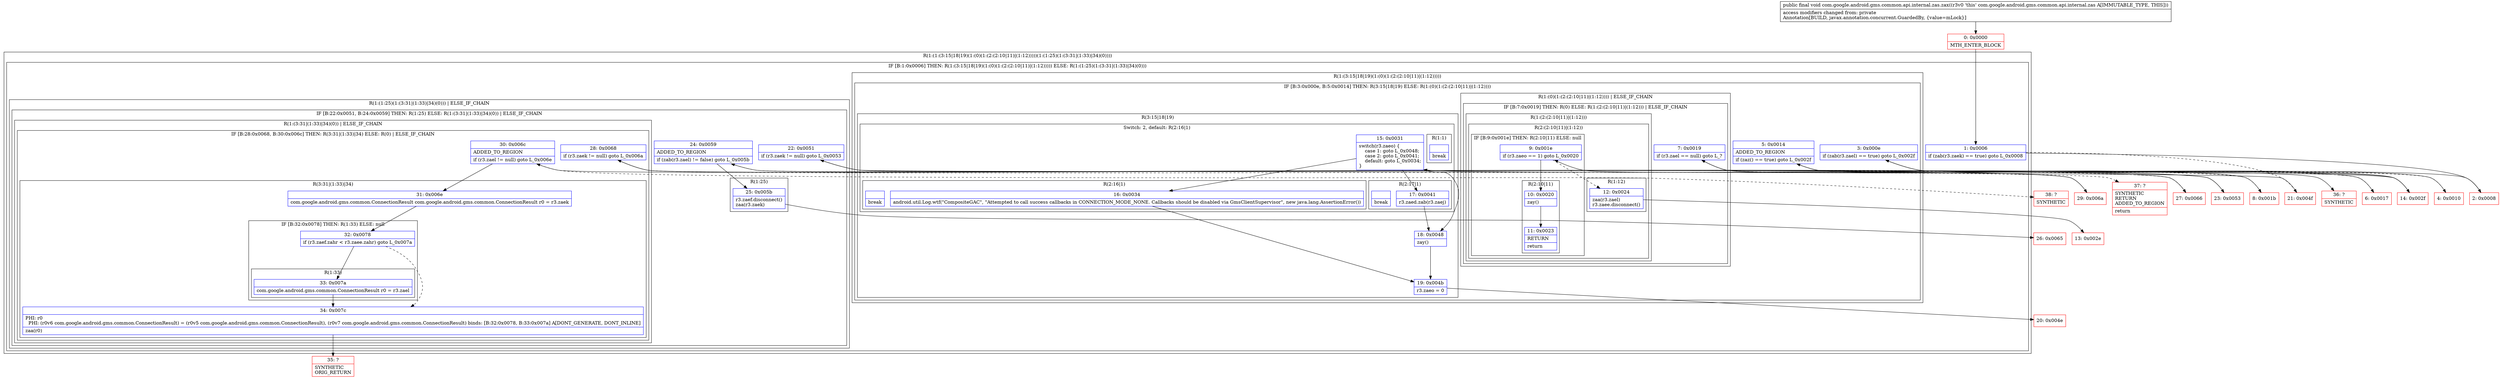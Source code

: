 digraph "CFG forcom.google.android.gms.common.api.internal.zas.zax()V" {
subgraph cluster_Region_914845233 {
label = "R(1:(1:(3:15|18|19)(1:(0)(1:(2:(2:10|11)|(1:12)))))(1:(1:25)(1:(3:31|(1:33)|34)(0))))";
node [shape=record,color=blue];
subgraph cluster_IfRegion_1420548989 {
label = "IF [B:1:0x0006] THEN: R(1:(3:15|18|19)(1:(0)(1:(2:(2:10|11)|(1:12))))) ELSE: R(1:(1:25)(1:(3:31|(1:33)|34)(0)))";
node [shape=record,color=blue];
Node_1 [shape=record,label="{1\:\ 0x0006|if (zab(r3.zaek) == true) goto L_0x0008\l}"];
subgraph cluster_Region_1079620093 {
label = "R(1:(3:15|18|19)(1:(0)(1:(2:(2:10|11)|(1:12)))))";
node [shape=record,color=blue];
subgraph cluster_IfRegion_323874860 {
label = "IF [B:3:0x000e, B:5:0x0014] THEN: R(3:15|18|19) ELSE: R(1:(0)(1:(2:(2:10|11)|(1:12))))";
node [shape=record,color=blue];
Node_3 [shape=record,label="{3\:\ 0x000e|if (zab(r3.zael) == true) goto L_0x002f\l}"];
Node_5 [shape=record,label="{5\:\ 0x0014|ADDED_TO_REGION\l|if (zaz() == true) goto L_0x002f\l}"];
subgraph cluster_Region_506917522 {
label = "R(3:15|18|19)";
node [shape=record,color=blue];
subgraph cluster_SwitchRegion_348959258 {
label = "Switch: 2, default: R(2:16|1)";
node [shape=record,color=blue];
Node_15 [shape=record,label="{15\:\ 0x0031|switch(r3.zaeo) \{\l    case 1: goto L_0x0048;\l    case 2: goto L_0x0041;\l    default: goto L_0x0034;\l\}\l}"];
subgraph cluster_Region_420949799 {
label = "R(1:1)";
node [shape=record,color=blue];
Node_InsnContainer_1697079481 [shape=record,label="{|break\l}"];
}
subgraph cluster_Region_1277996269 {
label = "R(2:17|1)";
node [shape=record,color=blue];
Node_17 [shape=record,label="{17\:\ 0x0041|r3.zaed.zab(r3.zaej)\l}"];
Node_InsnContainer_1031899920 [shape=record,label="{|break\l}"];
}
subgraph cluster_Region_500168080 {
label = "R(2:16|1)";
node [shape=record,color=blue];
Node_16 [shape=record,label="{16\:\ 0x0034|android.util.Log.wtf(\"CompositeGAC\", \"Attempted to call success callbacks in CONNECTION_MODE_NONE. Callbacks should be disabled via GmsClientSupervisor\", new java.lang.AssertionError())\l}"];
Node_InsnContainer_1135836216 [shape=record,label="{|break\l}"];
}
}
Node_18 [shape=record,label="{18\:\ 0x0048|zay()\l}"];
Node_19 [shape=record,label="{19\:\ 0x004b|r3.zaeo = 0\l}"];
}
subgraph cluster_Region_1783757671 {
label = "R(1:(0)(1:(2:(2:10|11)|(1:12)))) | ELSE_IF_CHAIN\l";
node [shape=record,color=blue];
subgraph cluster_IfRegion_1538864182 {
label = "IF [B:7:0x0019] THEN: R(0) ELSE: R(1:(2:(2:10|11)|(1:12))) | ELSE_IF_CHAIN\l";
node [shape=record,color=blue];
Node_7 [shape=record,label="{7\:\ 0x0019|if (r3.zael == null) goto L_?\l}"];
subgraph cluster_Region_968374692 {
label = "R(0)";
node [shape=record,color=blue];
}
subgraph cluster_Region_1630715927 {
label = "R(1:(2:(2:10|11)|(1:12)))";
node [shape=record,color=blue];
subgraph cluster_Region_81626517 {
label = "R(2:(2:10|11)|(1:12))";
node [shape=record,color=blue];
subgraph cluster_IfRegion_383195580 {
label = "IF [B:9:0x001e] THEN: R(2:10|11) ELSE: null";
node [shape=record,color=blue];
Node_9 [shape=record,label="{9\:\ 0x001e|if (r3.zaeo == 1) goto L_0x0020\l}"];
subgraph cluster_Region_1859811291 {
label = "R(2:10|11)";
node [shape=record,color=blue];
Node_10 [shape=record,label="{10\:\ 0x0020|zay()\l}"];
Node_11 [shape=record,label="{11\:\ 0x0023|RETURN\l|return\l}"];
}
}
subgraph cluster_Region_421474415 {
label = "R(1:12)";
node [shape=record,color=blue];
Node_12 [shape=record,label="{12\:\ 0x0024|zaa(r3.zael)\lr3.zaee.disconnect()\l}"];
}
}
}
}
}
}
}
subgraph cluster_Region_1896284148 {
label = "R(1:(1:25)(1:(3:31|(1:33)|34)(0))) | ELSE_IF_CHAIN\l";
node [shape=record,color=blue];
subgraph cluster_IfRegion_1605505681 {
label = "IF [B:22:0x0051, B:24:0x0059] THEN: R(1:25) ELSE: R(1:(3:31|(1:33)|34)(0)) | ELSE_IF_CHAIN\l";
node [shape=record,color=blue];
Node_22 [shape=record,label="{22\:\ 0x0051|if (r3.zaek != null) goto L_0x0053\l}"];
Node_24 [shape=record,label="{24\:\ 0x0059|ADDED_TO_REGION\l|if (zab(r3.zael) != false) goto L_0x005b\l}"];
subgraph cluster_Region_1651229203 {
label = "R(1:25)";
node [shape=record,color=blue];
Node_25 [shape=record,label="{25\:\ 0x005b|r3.zaef.disconnect()\lzaa(r3.zaek)\l}"];
}
subgraph cluster_Region_43457145 {
label = "R(1:(3:31|(1:33)|34)(0)) | ELSE_IF_CHAIN\l";
node [shape=record,color=blue];
subgraph cluster_IfRegion_1143520384 {
label = "IF [B:28:0x0068, B:30:0x006c] THEN: R(3:31|(1:33)|34) ELSE: R(0) | ELSE_IF_CHAIN\l";
node [shape=record,color=blue];
Node_28 [shape=record,label="{28\:\ 0x0068|if (r3.zaek != null) goto L_0x006a\l}"];
Node_30 [shape=record,label="{30\:\ 0x006c|ADDED_TO_REGION\l|if (r3.zael != null) goto L_0x006e\l}"];
subgraph cluster_Region_1254329187 {
label = "R(3:31|(1:33)|34)";
node [shape=record,color=blue];
Node_31 [shape=record,label="{31\:\ 0x006e|com.google.android.gms.common.ConnectionResult com.google.android.gms.common.ConnectionResult r0 = r3.zaek\l}"];
subgraph cluster_IfRegion_188811278 {
label = "IF [B:32:0x0078] THEN: R(1:33) ELSE: null";
node [shape=record,color=blue];
Node_32 [shape=record,label="{32\:\ 0x0078|if (r3.zaef.zahr \< r3.zaee.zahr) goto L_0x007a\l}"];
subgraph cluster_Region_1691109542 {
label = "R(1:33)";
node [shape=record,color=blue];
Node_33 [shape=record,label="{33\:\ 0x007a|com.google.android.gms.common.ConnectionResult r0 = r3.zael\l}"];
}
}
Node_34 [shape=record,label="{34\:\ 0x007c|PHI: r0 \l  PHI: (r0v6 com.google.android.gms.common.ConnectionResult) = (r0v5 com.google.android.gms.common.ConnectionResult), (r0v7 com.google.android.gms.common.ConnectionResult) binds: [B:32:0x0078, B:33:0x007a] A[DONT_GENERATE, DONT_INLINE]\l|zaa(r0)\l}"];
}
subgraph cluster_Region_923150383 {
label = "R(0)";
node [shape=record,color=blue];
}
}
}
}
}
}
}
Node_0 [shape=record,color=red,label="{0\:\ 0x0000|MTH_ENTER_BLOCK\l}"];
Node_2 [shape=record,color=red,label="{2\:\ 0x0008}"];
Node_4 [shape=record,color=red,label="{4\:\ 0x0010}"];
Node_6 [shape=record,color=red,label="{6\:\ 0x0017}"];
Node_8 [shape=record,color=red,label="{8\:\ 0x001b}"];
Node_13 [shape=record,color=red,label="{13\:\ 0x002e}"];
Node_14 [shape=record,color=red,label="{14\:\ 0x002f}"];
Node_20 [shape=record,color=red,label="{20\:\ 0x004e}"];
Node_21 [shape=record,color=red,label="{21\:\ 0x004f}"];
Node_23 [shape=record,color=red,label="{23\:\ 0x0053}"];
Node_26 [shape=record,color=red,label="{26\:\ 0x0065}"];
Node_27 [shape=record,color=red,label="{27\:\ 0x0066}"];
Node_29 [shape=record,color=red,label="{29\:\ 0x006a}"];
Node_35 [shape=record,color=red,label="{35\:\ ?|SYNTHETIC\lORIG_RETURN\l}"];
Node_36 [shape=record,color=red,label="{36\:\ ?|SYNTHETIC\l}"];
Node_37 [shape=record,color=red,label="{37\:\ ?|SYNTHETIC\lRETURN\lADDED_TO_REGION\l|return\l}"];
Node_38 [shape=record,color=red,label="{38\:\ ?|SYNTHETIC\l}"];
MethodNode[shape=record,label="{public final void com.google.android.gms.common.api.internal.zas.zax((r3v0 'this' com.google.android.gms.common.api.internal.zas A[IMMUTABLE_TYPE, THIS]))  | access modifiers changed from: private\lAnnotation[BUILD, javax.annotation.concurrent.GuardedBy, \{value=mLock\}]\l}"];
MethodNode -> Node_0;
Node_1 -> Node_2;
Node_1 -> Node_21[style=dashed];
Node_3 -> Node_4[style=dashed];
Node_3 -> Node_14;
Node_5 -> Node_6[style=dashed];
Node_5 -> Node_14;
Node_15 -> Node_16;
Node_15 -> Node_17;
Node_15 -> Node_18;
Node_17 -> Node_18;
Node_16 -> Node_19;
Node_18 -> Node_19;
Node_19 -> Node_20;
Node_7 -> Node_8[style=dashed];
Node_7 -> Node_36;
Node_9 -> Node_10;
Node_9 -> Node_12[style=dashed];
Node_10 -> Node_11;
Node_12 -> Node_13;
Node_22 -> Node_23;
Node_22 -> Node_27[style=dashed];
Node_24 -> Node_25;
Node_24 -> Node_27[style=dashed];
Node_25 -> Node_26;
Node_28 -> Node_29;
Node_28 -> Node_37[style=dashed];
Node_30 -> Node_31;
Node_30 -> Node_38[style=dashed];
Node_31 -> Node_32;
Node_32 -> Node_33;
Node_32 -> Node_34[style=dashed];
Node_33 -> Node_34;
Node_34 -> Node_35;
Node_0 -> Node_1;
Node_2 -> Node_3;
Node_4 -> Node_5;
Node_6 -> Node_7;
Node_8 -> Node_9;
Node_14 -> Node_15;
Node_21 -> Node_22;
Node_23 -> Node_24;
Node_27 -> Node_28;
Node_29 -> Node_30;
}

